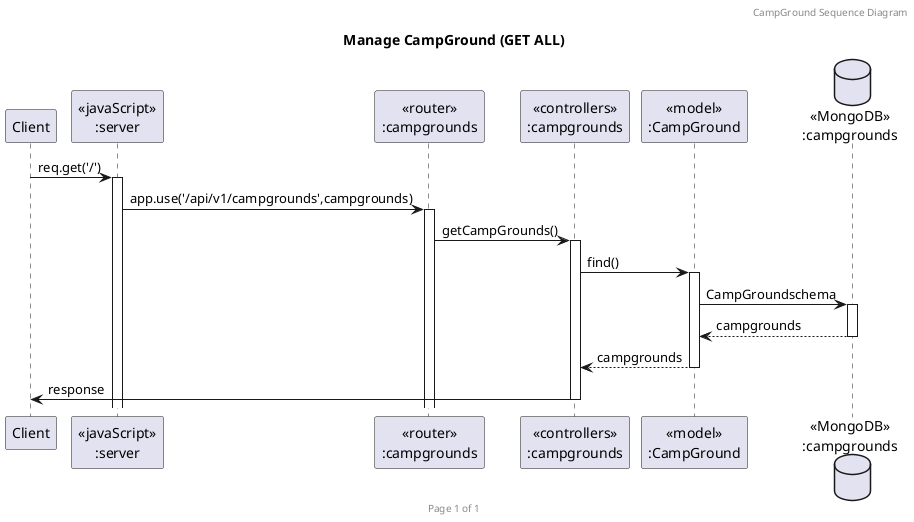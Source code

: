 @startuml Manage CampGround (GET ALL)

header CampGround Sequence Diagram
footer Page %page% of %lastpage%
title "Manage CampGround (GET ALL)"

participant "Client" as client
participant "<<javaScript>>\n:server" as server
participant "<<router>>\n:campgrounds" as routerCampGrounds
participant "<<controllers>>\n:campgrounds" as controllersCampGrounds
participant "<<model>>\n:CampGround" as modelCampGrounds
database "<<MongoDB>>\n:campgrounds" as CampGroundsDatabase

client->server ++:req.get('/')
server->routerCampGrounds ++:app.use('/api/v1/campgrounds',campgrounds)
routerCampGrounds -> controllersCampGrounds ++:getCampGrounds()
controllersCampGrounds->modelCampGrounds ++:find()
modelCampGrounds ->CampGroundsDatabase ++:CampGroundschema
CampGroundsDatabase --> modelCampGrounds --:campgrounds
controllersCampGrounds <-- modelCampGrounds --:campgrounds
controllersCampGrounds->client --:response

@enduml
